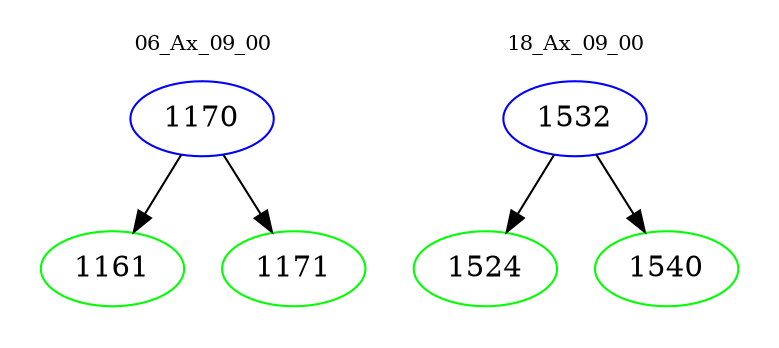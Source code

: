 digraph{
subgraph cluster_0 {
color = white
label = "06_Ax_09_00";
fontsize=10;
T0_1170 [label="1170", color="blue"]
T0_1170 -> T0_1161 [color="black"]
T0_1161 [label="1161", color="green"]
T0_1170 -> T0_1171 [color="black"]
T0_1171 [label="1171", color="green"]
}
subgraph cluster_1 {
color = white
label = "18_Ax_09_00";
fontsize=10;
T1_1532 [label="1532", color="blue"]
T1_1532 -> T1_1524 [color="black"]
T1_1524 [label="1524", color="green"]
T1_1532 -> T1_1540 [color="black"]
T1_1540 [label="1540", color="green"]
}
}
